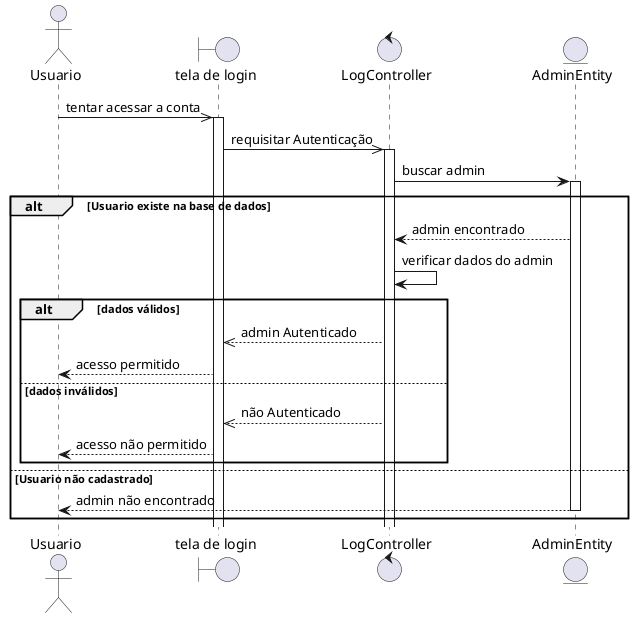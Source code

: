 @startuml
actor Usuario
boundary "tela de login" as login
control LogController as controle
entity AdminEntity as entidade

Usuario ->> login: tentar acessar a conta
activate login
login ->> controle: requisitar Autenticação
activate controle

controle -> entidade: buscar admin
    activate entidade
    alt Usuario existe na base de dados
        
        entidade --> controle: admin encontrado
        'deactivate controle
         controle -> controle: verificar dados do admin
        alt dados válidos
            controle -->> login: admin Autenticado
            login --> Usuario: acesso permitido 
        else dados inválidos
            
            login <<-- controle: não Autenticado
            login --> Usuario: acesso não permitido
        end
       
    else Usuario não cadastrado
        
        entidade --> Usuario: admin não encontrado
        deactivate entidade
end
@enduml